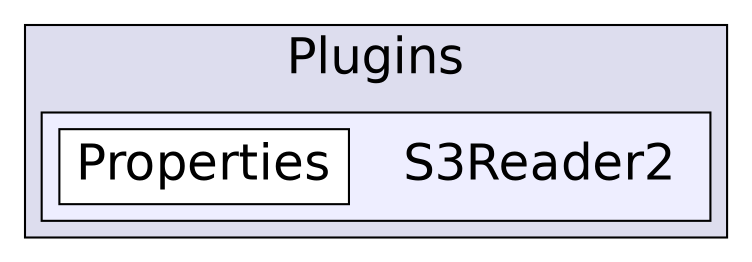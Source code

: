 digraph "C:/Users/nathanael/Documents/resizer/Plugins/S3Reader2" {
  compound=true
  node [ fontsize="24", fontname="Helvetica"];
  edge [ labelfontsize="24", labelfontname="Helvetica"];
  subgraph clusterdir_0b4eaef40a1fe20bedafe9e8e719ce66 {
    graph [ bgcolor="#ddddee", pencolor="black", label="Plugins" fontname="Helvetica", fontsize="24", URL="dir_0b4eaef40a1fe20bedafe9e8e719ce66.html"]
  subgraph clusterdir_54c10891174c52e5f6f222d3b5ff7720 {
    graph [ bgcolor="#eeeeff", pencolor="black", label="" URL="dir_54c10891174c52e5f6f222d3b5ff7720.html"];
    dir_54c10891174c52e5f6f222d3b5ff7720 [shape=plaintext label="S3Reader2"];
    dir_85a89736b7547b5eb3def17906794070 [shape=box label="Properties" color="black" fillcolor="white" style="filled" URL="dir_85a89736b7547b5eb3def17906794070.html"];
  }
  }
}
